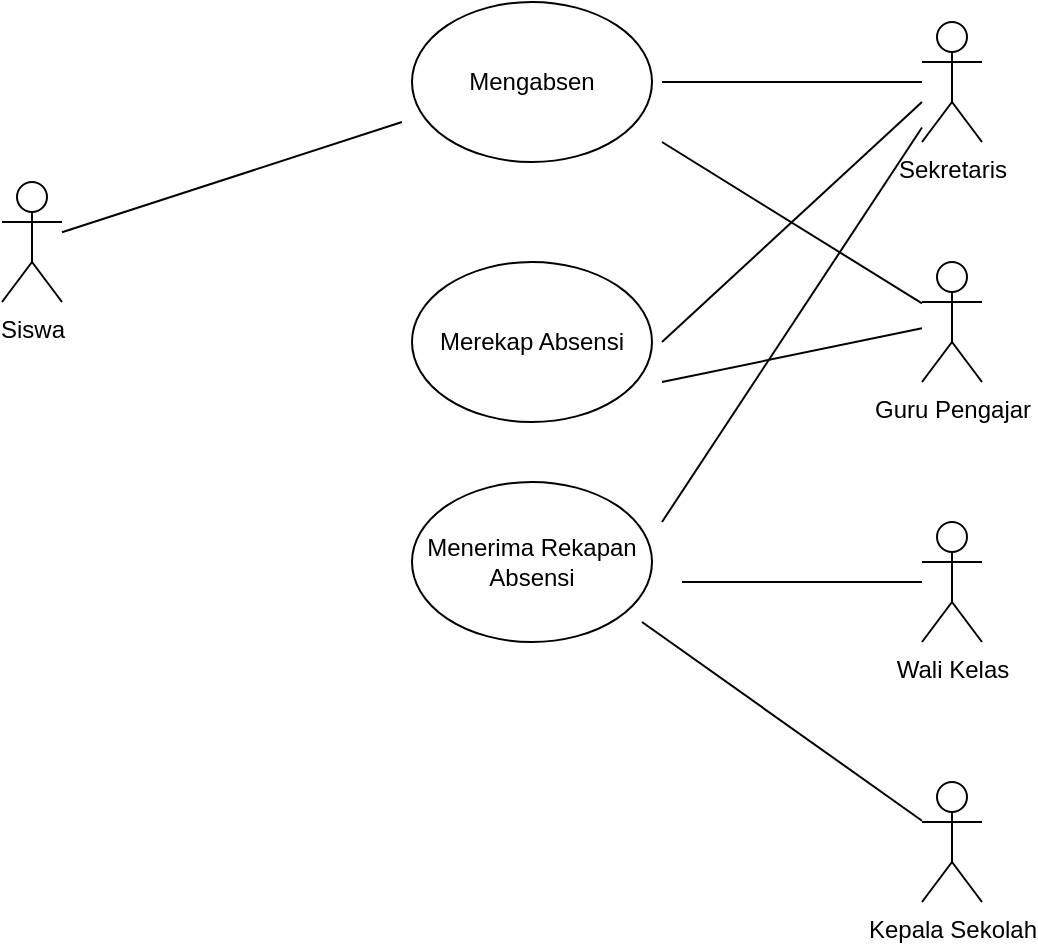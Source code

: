 <mxfile version="20.2.0" type="github"><diagram id="IzvI-WWsoxImLMkExxPQ" name="Page-1"><mxGraphModel dx="668" dy="380" grid="1" gridSize="10" guides="1" tooltips="1" connect="1" arrows="1" fold="1" page="1" pageScale="1" pageWidth="850" pageHeight="1100" math="0" shadow="0"><root><mxCell id="0"/><mxCell id="1" parent="0"/><mxCell id="LgVAWsUktzjON4L1P1H2-18" value="Siswa" style="shape=umlActor;verticalLabelPosition=bottom;verticalAlign=top;html=1;outlineConnect=0;" vertex="1" parent="1"><mxGeometry x="100" y="240" width="30" height="60" as="geometry"/></mxCell><mxCell id="LgVAWsUktzjON4L1P1H2-19" value="Sekretaris" style="shape=umlActor;verticalLabelPosition=bottom;verticalAlign=top;html=1;outlineConnect=0;" vertex="1" parent="1"><mxGeometry x="560" y="160" width="30" height="60" as="geometry"/></mxCell><mxCell id="LgVAWsUktzjON4L1P1H2-21" value="Guru Pengajar" style="shape=umlActor;verticalLabelPosition=bottom;verticalAlign=top;html=1;outlineConnect=0;" vertex="1" parent="1"><mxGeometry x="560" y="280" width="30" height="60" as="geometry"/></mxCell><mxCell id="LgVAWsUktzjON4L1P1H2-22" value="Wali Kelas" style="shape=umlActor;verticalLabelPosition=bottom;verticalAlign=top;html=1;outlineConnect=0;" vertex="1" parent="1"><mxGeometry x="560" y="410" width="30" height="60" as="geometry"/></mxCell><mxCell id="LgVAWsUktzjON4L1P1H2-23" value="Kepala Sekolah" style="shape=umlActor;verticalLabelPosition=bottom;verticalAlign=top;html=1;outlineConnect=0;" vertex="1" parent="1"><mxGeometry x="560" y="540" width="30" height="60" as="geometry"/></mxCell><mxCell id="LgVAWsUktzjON4L1P1H2-25" value="Mengabsen" style="ellipse;whiteSpace=wrap;html=1;" vertex="1" parent="1"><mxGeometry x="305" y="150" width="120" height="80" as="geometry"/></mxCell><mxCell id="LgVAWsUktzjON4L1P1H2-26" value="Merekap Absensi" style="ellipse;whiteSpace=wrap;html=1;" vertex="1" parent="1"><mxGeometry x="305" y="280" width="120" height="80" as="geometry"/></mxCell><mxCell id="LgVAWsUktzjON4L1P1H2-27" value="Menerima Rekapan Absensi" style="ellipse;whiteSpace=wrap;html=1;" vertex="1" parent="1"><mxGeometry x="305" y="390" width="120" height="80" as="geometry"/></mxCell><mxCell id="LgVAWsUktzjON4L1P1H2-30" value="" style="endArrow=none;html=1;rounded=0;" edge="1" parent="1" source="LgVAWsUktzjON4L1P1H2-18"><mxGeometry width="50" height="50" relative="1" as="geometry"><mxPoint x="320" y="350" as="sourcePoint"/><mxPoint x="300" y="210" as="targetPoint"/></mxGeometry></mxCell><mxCell id="LgVAWsUktzjON4L1P1H2-32" value="" style="endArrow=none;html=1;rounded=0;" edge="1" parent="1" target="LgVAWsUktzjON4L1P1H2-19"><mxGeometry width="50" height="50" relative="1" as="geometry"><mxPoint x="430" y="190" as="sourcePoint"/><mxPoint x="370" y="300" as="targetPoint"/></mxGeometry></mxCell><mxCell id="LgVAWsUktzjON4L1P1H2-33" value="" style="endArrow=none;html=1;rounded=0;" edge="1" parent="1"><mxGeometry width="50" height="50" relative="1" as="geometry"><mxPoint x="430" y="320" as="sourcePoint"/><mxPoint x="560" y="200" as="targetPoint"/></mxGeometry></mxCell><mxCell id="LgVAWsUktzjON4L1P1H2-34" value="" style="endArrow=none;html=1;rounded=0;" edge="1" parent="1" target="LgVAWsUktzjON4L1P1H2-21"><mxGeometry width="50" height="50" relative="1" as="geometry"><mxPoint x="430" y="220" as="sourcePoint"/><mxPoint x="550" y="300" as="targetPoint"/></mxGeometry></mxCell><mxCell id="LgVAWsUktzjON4L1P1H2-35" value="" style="endArrow=none;html=1;rounded=0;" edge="1" parent="1" target="LgVAWsUktzjON4L1P1H2-21"><mxGeometry width="50" height="50" relative="1" as="geometry"><mxPoint x="430" y="340" as="sourcePoint"/><mxPoint x="370" y="300" as="targetPoint"/></mxGeometry></mxCell><mxCell id="LgVAWsUktzjON4L1P1H2-36" value="" style="endArrow=none;html=1;rounded=0;" edge="1" parent="1" target="LgVAWsUktzjON4L1P1H2-22"><mxGeometry width="50" height="50" relative="1" as="geometry"><mxPoint x="440" y="440" as="sourcePoint"/><mxPoint x="370" y="300" as="targetPoint"/></mxGeometry></mxCell><mxCell id="LgVAWsUktzjON4L1P1H2-37" value="" style="endArrow=none;html=1;rounded=0;" edge="1" parent="1" target="LgVAWsUktzjON4L1P1H2-19"><mxGeometry width="50" height="50" relative="1" as="geometry"><mxPoint x="430" y="410" as="sourcePoint"/><mxPoint x="550" y="200" as="targetPoint"/></mxGeometry></mxCell><mxCell id="LgVAWsUktzjON4L1P1H2-40" value="" style="endArrow=none;html=1;rounded=0;" edge="1" parent="1" target="LgVAWsUktzjON4L1P1H2-23"><mxGeometry width="50" height="50" relative="1" as="geometry"><mxPoint x="420" y="460" as="sourcePoint"/><mxPoint x="370" y="590" as="targetPoint"/></mxGeometry></mxCell></root></mxGraphModel></diagram></mxfile>